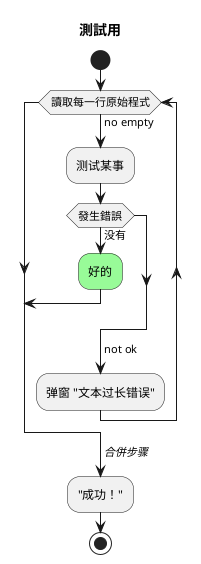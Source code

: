 @startuml
title 測試用
start
while (讀取每一行原始程式) is(no empty)
  
  :测试某事;
  if (發生錯誤) then (没有)
    #palegreen:好的;
    break;
  endif
  ->not ok;
  :弹窗 "文本过长错误";
endwhile
->//合併步骤//;
:"成功！";
stop
@endumls
